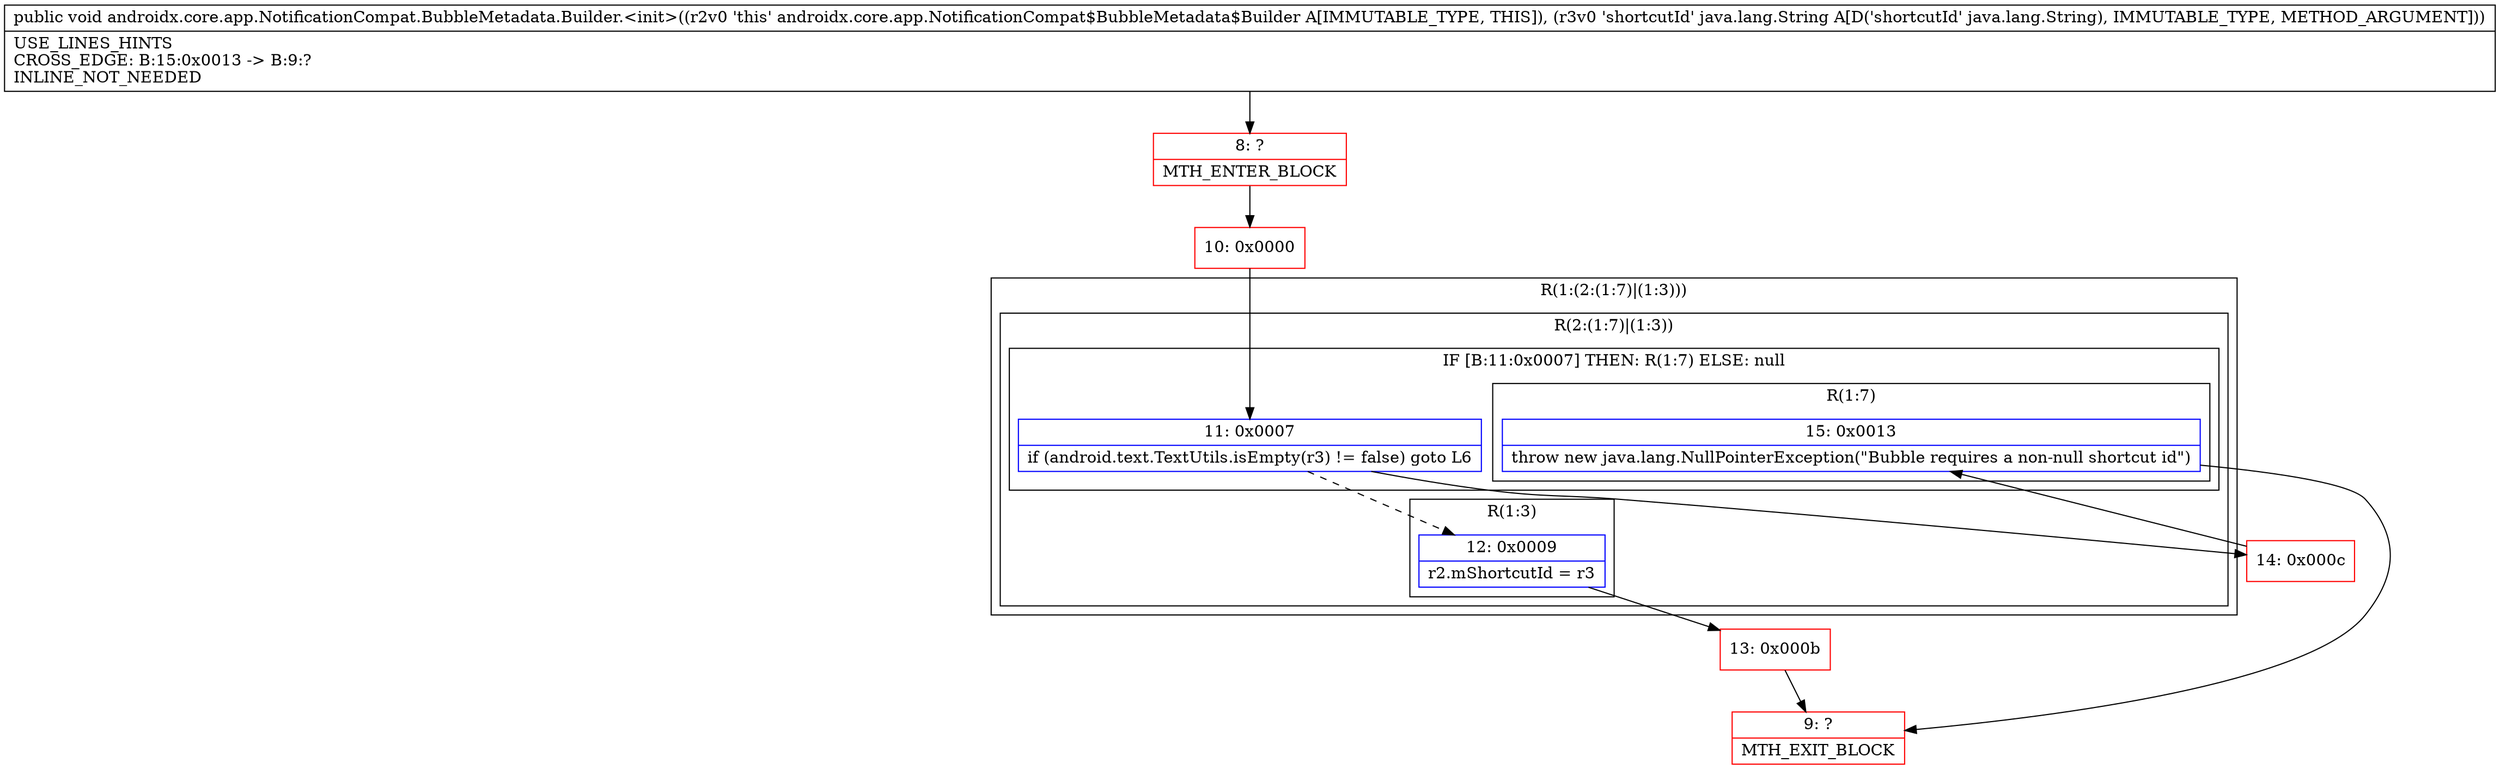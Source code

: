 digraph "CFG forandroidx.core.app.NotificationCompat.BubbleMetadata.Builder.\<init\>(Ljava\/lang\/String;)V" {
subgraph cluster_Region_362041844 {
label = "R(1:(2:(1:7)|(1:3)))";
node [shape=record,color=blue];
subgraph cluster_Region_535011377 {
label = "R(2:(1:7)|(1:3))";
node [shape=record,color=blue];
subgraph cluster_IfRegion_734600373 {
label = "IF [B:11:0x0007] THEN: R(1:7) ELSE: null";
node [shape=record,color=blue];
Node_11 [shape=record,label="{11\:\ 0x0007|if (android.text.TextUtils.isEmpty(r3) != false) goto L6\l}"];
subgraph cluster_Region_578943938 {
label = "R(1:7)";
node [shape=record,color=blue];
Node_15 [shape=record,label="{15\:\ 0x0013|throw new java.lang.NullPointerException(\"Bubble requires a non\-null shortcut id\")\l}"];
}
}
subgraph cluster_Region_355272087 {
label = "R(1:3)";
node [shape=record,color=blue];
Node_12 [shape=record,label="{12\:\ 0x0009|r2.mShortcutId = r3\l}"];
}
}
}
Node_8 [shape=record,color=red,label="{8\:\ ?|MTH_ENTER_BLOCK\l}"];
Node_10 [shape=record,color=red,label="{10\:\ 0x0000}"];
Node_13 [shape=record,color=red,label="{13\:\ 0x000b}"];
Node_9 [shape=record,color=red,label="{9\:\ ?|MTH_EXIT_BLOCK\l}"];
Node_14 [shape=record,color=red,label="{14\:\ 0x000c}"];
MethodNode[shape=record,label="{public void androidx.core.app.NotificationCompat.BubbleMetadata.Builder.\<init\>((r2v0 'this' androidx.core.app.NotificationCompat$BubbleMetadata$Builder A[IMMUTABLE_TYPE, THIS]), (r3v0 'shortcutId' java.lang.String A[D('shortcutId' java.lang.String), IMMUTABLE_TYPE, METHOD_ARGUMENT]))  | USE_LINES_HINTS\lCROSS_EDGE: B:15:0x0013 \-\> B:9:?\lINLINE_NOT_NEEDED\l}"];
MethodNode -> Node_8;Node_11 -> Node_12[style=dashed];
Node_11 -> Node_14;
Node_15 -> Node_9;
Node_12 -> Node_13;
Node_8 -> Node_10;
Node_10 -> Node_11;
Node_13 -> Node_9;
Node_14 -> Node_15;
}

